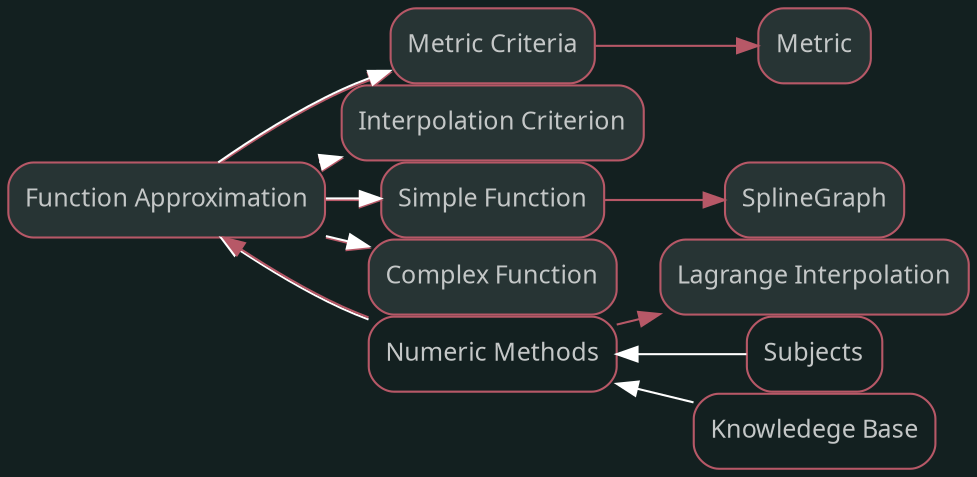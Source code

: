 digraph "Function Approximation" {graph [nodesep=0,ranksep=0,rankdir="LR",bgcolor="#132020"];node [shape="rectangle",style="rounded,filled",fontname="sans",fontsize="12px",labelfontname="sans",color="#b75867",fillcolor="#273434",fontcolor="#c4c7c7"];"Function Approximation" [label="Function Approximation",tooltip="Function Approximation",URL="../Function Approximation.html",target="_parent"];"Metric Criteria" [label="Metric Criteria",tooltip="Metric Criteria",URL="../Metric Criteria.html",target="_parent"];"Interpolation Criterion" [label="Interpolation Criterion",tooltip="Interpolation Criterion",URL="../Interpolation Criterion.html",target="_parent"];"Simple Function" [label="Simple Function",tooltip="Simple Function",URL="../Simple Function.html",target="_parent"];"Complex Function" [label="Complex Function",tooltip="Complex Function",URL="../Complex Function.html",target="_parent"];subgraph "Forward Function Approximation" {edge [color="#b75867"];"Function Approximation" -> "Metric Criteria";"Function Approximation" -> "Interpolation Criterion";"Function Approximation" -> "Simple Function";"Function Approximation" -> "Complex Function";}
node [shape="rectangle",style="rounded",fontname="sans",fontsize="12px",labelfontname="sans",color="#b75867",fillcolor="#FFFFFF",fontcolor="#c4c7c7"];"Numeric Methods" [label="Numeric Methods",tooltip="Numeric Methods",URL="../Numeric Methods.html",target="_parent"];subgraph "Backward Function Approximation" {edge [dir="back",color="#FFFFFF"];"Function Approximation" -> "Numeric Methods";}node [shape="rectangle",style="rounded,filled",fontname="sans",fontsize="12px",labelfontname="sans",color="#b75867",fillcolor="#273434",fontcolor="#c4c7c7"];"Metric Criteria" [label="Metric Criteria",tooltip="Metric Criteria",URL="../Metric Criteria.html",target="_parent"];"Metric" [label="Metric",tooltip="Metric",URL="../Metric.html",target="_parent"];subgraph "Forward Metric Criteria" {edge [color="#b75867"];"Metric Criteria" -> "Metric";}
node [shape="rectangle",style="rounded",fontname="sans",fontsize="12px",labelfontname="sans",color="#b75867",fillcolor="#FFFFFF",fontcolor="#c4c7c7"];"Function Approximation" [label="Function Approximation",tooltip="Function Approximation",URL="../Function Approximation.html",target="_parent"];subgraph "Backward Metric Criteria" {edge [dir="back",color="#FFFFFF"];"Metric Criteria" -> "Function Approximation";}node [shape="rectangle",style="rounded,filled",fontname="sans",fontsize="12px",labelfontname="sans",color="#b75867",fillcolor="#273434",fontcolor="#c4c7c7"];"Interpolation Criterion" [label="Interpolation Criterion",tooltip="Interpolation Criterion",URL="../Interpolation Criterion.html",target="_parent"];subgraph "Forward Interpolation Criterion" {edge [color="#b75867"];}
node [shape="rectangle",style="rounded",fontname="sans",fontsize="12px",labelfontname="sans",color="#b75867",fillcolor="#FFFFFF",fontcolor="#c4c7c7"];"Function Approximation" [label="Function Approximation",tooltip="Function Approximation",URL="../Function Approximation.html",target="_parent"];subgraph "Backward Interpolation Criterion" {edge [dir="back",color="#FFFFFF"];"Interpolation Criterion" -> "Function Approximation";}node [shape="rectangle",style="rounded,filled",fontname="sans",fontsize="12px",labelfontname="sans",color="#b75867",fillcolor="#273434",fontcolor="#c4c7c7"];"Simple Function" [label="Simple Function",tooltip="Simple Function",URL="../Simple Function.html",target="_parent"];"SplineGraph" [label="SplineGraph",tooltip="SplineGraph",URL="../SplineGraph.html",target="_parent"];subgraph "Forward Simple Function" {edge [color="#b75867"];"Simple Function" -> "SplineGraph";}
node [shape="rectangle",style="rounded",fontname="sans",fontsize="12px",labelfontname="sans",color="#b75867",fillcolor="#FFFFFF",fontcolor="#c4c7c7"];"Function Approximation" [label="Function Approximation",tooltip="Function Approximation",URL="../Function Approximation.html",target="_parent"];subgraph "Backward Simple Function" {edge [dir="back",color="#FFFFFF"];"Simple Function" -> "Function Approximation";}node [shape="rectangle",style="rounded,filled",fontname="sans",fontsize="12px",labelfontname="sans",color="#b75867",fillcolor="#273434",fontcolor="#c4c7c7"];"Complex Function" [label="Complex Function",tooltip="Complex Function",URL="../Complex Function.html",target="_parent"];subgraph "Forward Complex Function" {edge [color="#b75867"];}
node [shape="rectangle",style="rounded",fontname="sans",fontsize="12px",labelfontname="sans",color="#b75867",fillcolor="#FFFFFF",fontcolor="#c4c7c7"];"Function Approximation" [label="Function Approximation",tooltip="Function Approximation",URL="../Function Approximation.html",target="_parent"];subgraph "Backward Complex Function" {edge [dir="back",color="#FFFFFF"];"Complex Function" -> "Function Approximation";}node [shape="rectangle",style="rounded,filled",fontname="sans",fontsize="12px",labelfontname="sans",color="#b75867",fillcolor="#273434",fontcolor="#c4c7c7"];"Numeric Methods" [label="Numeric Methods",tooltip="Numeric Methods",URL="../Numeric Methods.html",target="_parent"];"Lagrange Interpolation" [label="Lagrange Interpolation",tooltip="Lagrange Interpolation",URL="../Lagrange Interpolation.html",target="_parent"];"Function Approximation" [label="Function Approximation",tooltip="Function Approximation",URL="../Function Approximation.html",target="_parent"];subgraph "Forward Numeric Methods" {edge [color="#b75867"];"Numeric Methods" -> "Lagrange Interpolation";"Numeric Methods" -> "Function Approximation";}
node [shape="rectangle",style="rounded",fontname="sans",fontsize="12px",labelfontname="sans",color="#b75867",fillcolor="#FFFFFF",fontcolor="#c4c7c7"];"Subjects" [label="Subjects",tooltip="Subjects",URL="../Subjects.html",target="_parent"];"Knowledege Base" [label="Knowledege Base",tooltip="Knowledege Base",URL="../Knowledege Base.html",target="_parent"];subgraph "Backward Numeric Methods" {edge [dir="back",color="#FFFFFF"];"Numeric Methods" -> "Subjects";"Numeric Methods" -> "Knowledege Base";}}